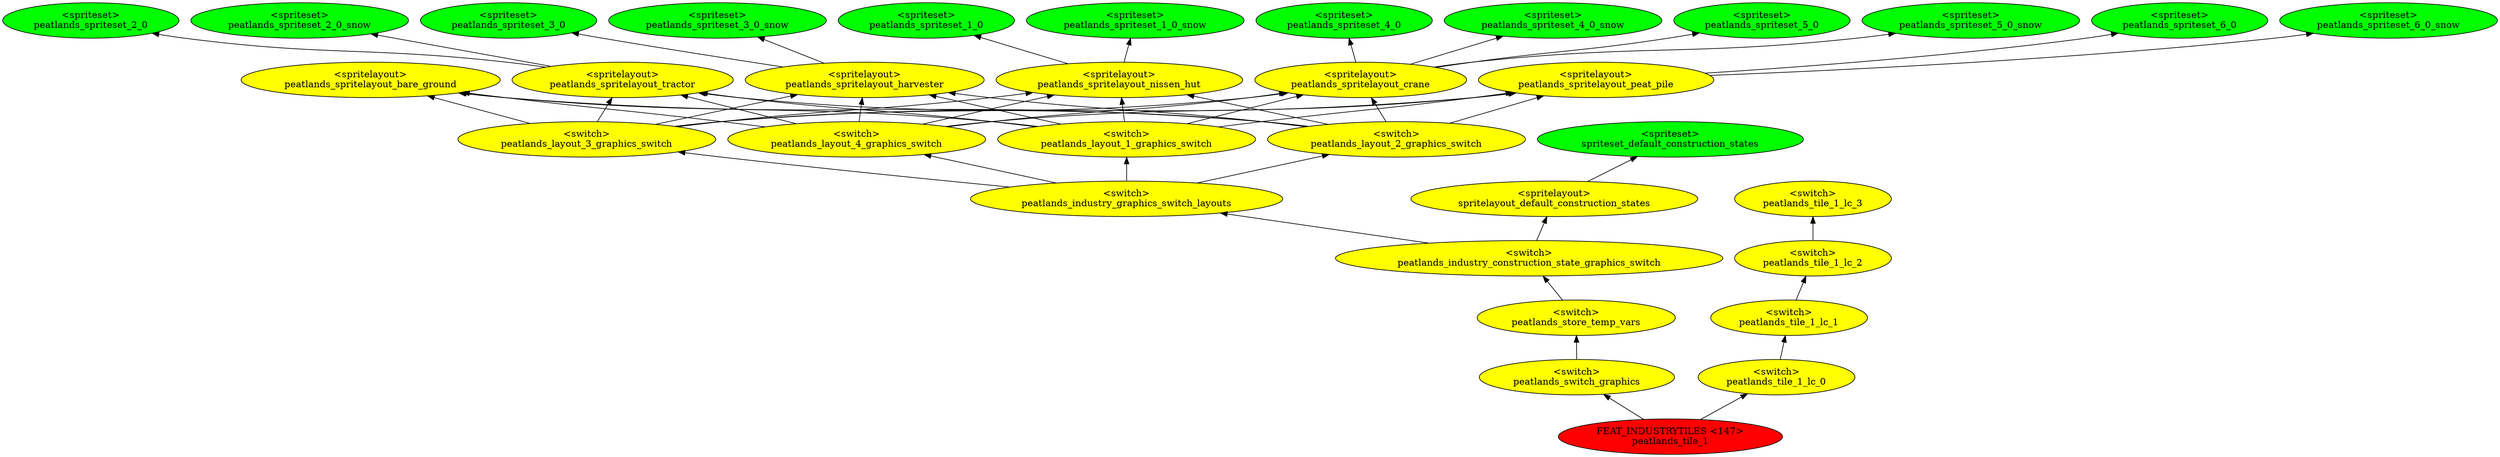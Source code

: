 digraph {
rankdir="BT"
spriteset_default_construction_states [fillcolor=green style="filled" label="<spriteset>\nspriteset_default_construction_states"]
spritelayout_default_construction_states [fillcolor=yellow style="filled" label="<spritelayout>\nspritelayout_default_construction_states"]
peatlands_spriteset_1_0 [fillcolor=green style="filled" label="<spriteset>\npeatlands_spriteset_1_0"]
peatlands_spriteset_1_0_snow [fillcolor=green style="filled" label="<spriteset>\npeatlands_spriteset_1_0_snow"]
peatlands_spriteset_2_0 [fillcolor=green style="filled" label="<spriteset>\npeatlands_spriteset_2_0"]
peatlands_spriteset_2_0_snow [fillcolor=green style="filled" label="<spriteset>\npeatlands_spriteset_2_0_snow"]
peatlands_spriteset_3_0 [fillcolor=green style="filled" label="<spriteset>\npeatlands_spriteset_3_0"]
peatlands_spriteset_3_0_snow [fillcolor=green style="filled" label="<spriteset>\npeatlands_spriteset_3_0_snow"]
peatlands_spriteset_4_0 [fillcolor=green style="filled" label="<spriteset>\npeatlands_spriteset_4_0"]
peatlands_spriteset_4_0_snow [fillcolor=green style="filled" label="<spriteset>\npeatlands_spriteset_4_0_snow"]
peatlands_spriteset_5_0 [fillcolor=green style="filled" label="<spriteset>\npeatlands_spriteset_5_0"]
peatlands_spriteset_5_0_snow [fillcolor=green style="filled" label="<spriteset>\npeatlands_spriteset_5_0_snow"]
peatlands_spriteset_6_0 [fillcolor=green style="filled" label="<spriteset>\npeatlands_spriteset_6_0"]
peatlands_spriteset_6_0_snow [fillcolor=green style="filled" label="<spriteset>\npeatlands_spriteset_6_0_snow"]
peatlands_spritelayout_bare_ground [fillcolor=yellow style="filled" label="<spritelayout>\npeatlands_spritelayout_bare_ground"]
peatlands_spritelayout_tractor [fillcolor=yellow style="filled" label="<spritelayout>\npeatlands_spritelayout_tractor"]
peatlands_spritelayout_harvester [fillcolor=yellow style="filled" label="<spritelayout>\npeatlands_spritelayout_harvester"]
peatlands_spritelayout_nissen_hut [fillcolor=yellow style="filled" label="<spritelayout>\npeatlands_spritelayout_nissen_hut"]
peatlands_spritelayout_crane [fillcolor=yellow style="filled" label="<spritelayout>\npeatlands_spritelayout_crane"]
peatlands_spritelayout_peat_pile [fillcolor=yellow style="filled" label="<spritelayout>\npeatlands_spritelayout_peat_pile"]
peatlands_layout_1_graphics_switch [fillcolor=yellow style="filled" label="<switch>\npeatlands_layout_1_graphics_switch"]
peatlands_layout_2_graphics_switch [fillcolor=yellow style="filled" label="<switch>\npeatlands_layout_2_graphics_switch"]
peatlands_layout_3_graphics_switch [fillcolor=yellow style="filled" label="<switch>\npeatlands_layout_3_graphics_switch"]
peatlands_layout_4_graphics_switch [fillcolor=yellow style="filled" label="<switch>\npeatlands_layout_4_graphics_switch"]
peatlands_industry_graphics_switch_layouts [fillcolor=yellow style="filled" label="<switch>\npeatlands_industry_graphics_switch_layouts"]
peatlands_industry_construction_state_graphics_switch [fillcolor=yellow style="filled" label="<switch>\npeatlands_industry_construction_state_graphics_switch"]
peatlands_store_temp_vars [fillcolor=yellow style="filled" label="<switch>\npeatlands_store_temp_vars"]
peatlands_switch_graphics [fillcolor=yellow style="filled" label="<switch>\npeatlands_switch_graphics"]
peatlands_tile_1_lc_3 [fillcolor=yellow style="filled" label="<switch>\npeatlands_tile_1_lc_3"]
peatlands_tile_1_lc_2 [fillcolor=yellow style="filled" label="<switch>\npeatlands_tile_1_lc_2"]
peatlands_tile_1_lc_1 [fillcolor=yellow style="filled" label="<switch>\npeatlands_tile_1_lc_1"]
peatlands_tile_1_lc_0 [fillcolor=yellow style="filled" label="<switch>\npeatlands_tile_1_lc_0"]
peatlands_tile_1 [fillcolor=red style="filled" label="FEAT_INDUSTRYTILES <147>\npeatlands_tile_1"]
peatlands_layout_1_graphics_switch->peatlands_spritelayout_peat_pile
peatlands_spritelayout_nissen_hut->peatlands_spriteset_1_0_snow
peatlands_industry_construction_state_graphics_switch->spritelayout_default_construction_states
peatlands_layout_3_graphics_switch->peatlands_spritelayout_crane
peatlands_layout_2_graphics_switch->peatlands_spritelayout_harvester
peatlands_layout_3_graphics_switch->peatlands_spritelayout_tractor
peatlands_layout_1_graphics_switch->peatlands_spritelayout_harvester
peatlands_tile_1->peatlands_tile_1_lc_0
peatlands_layout_3_graphics_switch->peatlands_spritelayout_bare_ground
peatlands_tile_1_lc_0->peatlands_tile_1_lc_1
peatlands_layout_3_graphics_switch->peatlands_spritelayout_harvester
peatlands_layout_1_graphics_switch->peatlands_spritelayout_bare_ground
peatlands_spritelayout_harvester->peatlands_spriteset_3_0
peatlands_layout_4_graphics_switch->peatlands_spritelayout_crane
peatlands_spritelayout_peat_pile->peatlands_spriteset_6_0
peatlands_spritelayout_harvester->peatlands_spriteset_3_0_snow
peatlands_industry_graphics_switch_layouts->peatlands_layout_2_graphics_switch
peatlands_layout_1_graphics_switch->peatlands_spritelayout_tractor
peatlands_layout_4_graphics_switch->peatlands_spritelayout_nissen_hut
peatlands_layout_2_graphics_switch->peatlands_spritelayout_peat_pile
peatlands_tile_1->peatlands_switch_graphics
peatlands_spritelayout_crane->peatlands_spriteset_5_0
peatlands_layout_1_graphics_switch->peatlands_spritelayout_crane
peatlands_layout_4_graphics_switch->peatlands_spritelayout_harvester
peatlands_layout_2_graphics_switch->peatlands_spritelayout_tractor
peatlands_store_temp_vars->peatlands_industry_construction_state_graphics_switch
peatlands_spritelayout_crane->peatlands_spriteset_4_0
peatlands_industry_graphics_switch_layouts->peatlands_layout_3_graphics_switch
peatlands_tile_1_lc_2->peatlands_tile_1_lc_3
peatlands_tile_1_lc_1->peatlands_tile_1_lc_2
peatlands_spritelayout_peat_pile->peatlands_spriteset_6_0_snow
peatlands_spritelayout_crane->peatlands_spriteset_5_0_snow
peatlands_layout_3_graphics_switch->peatlands_spritelayout_peat_pile
peatlands_industry_graphics_switch_layouts->peatlands_layout_4_graphics_switch
peatlands_layout_4_graphics_switch->peatlands_spritelayout_peat_pile
peatlands_layout_3_graphics_switch->peatlands_spritelayout_nissen_hut
peatlands_industry_construction_state_graphics_switch->peatlands_industry_graphics_switch_layouts
peatlands_industry_graphics_switch_layouts->peatlands_layout_1_graphics_switch
peatlands_switch_graphics->peatlands_store_temp_vars
peatlands_layout_2_graphics_switch->peatlands_spritelayout_bare_ground
peatlands_spritelayout_tractor->peatlands_spriteset_2_0
peatlands_layout_1_graphics_switch->peatlands_spritelayout_nissen_hut
peatlands_spritelayout_crane->peatlands_spriteset_4_0_snow
peatlands_spritelayout_tractor->peatlands_spriteset_2_0_snow
peatlands_layout_2_graphics_switch->peatlands_spritelayout_crane
spritelayout_default_construction_states->spriteset_default_construction_states
peatlands_spritelayout_nissen_hut->peatlands_spriteset_1_0
peatlands_layout_4_graphics_switch->peatlands_spritelayout_bare_ground
peatlands_layout_2_graphics_switch->peatlands_spritelayout_nissen_hut
peatlands_layout_4_graphics_switch->peatlands_spritelayout_tractor
}
